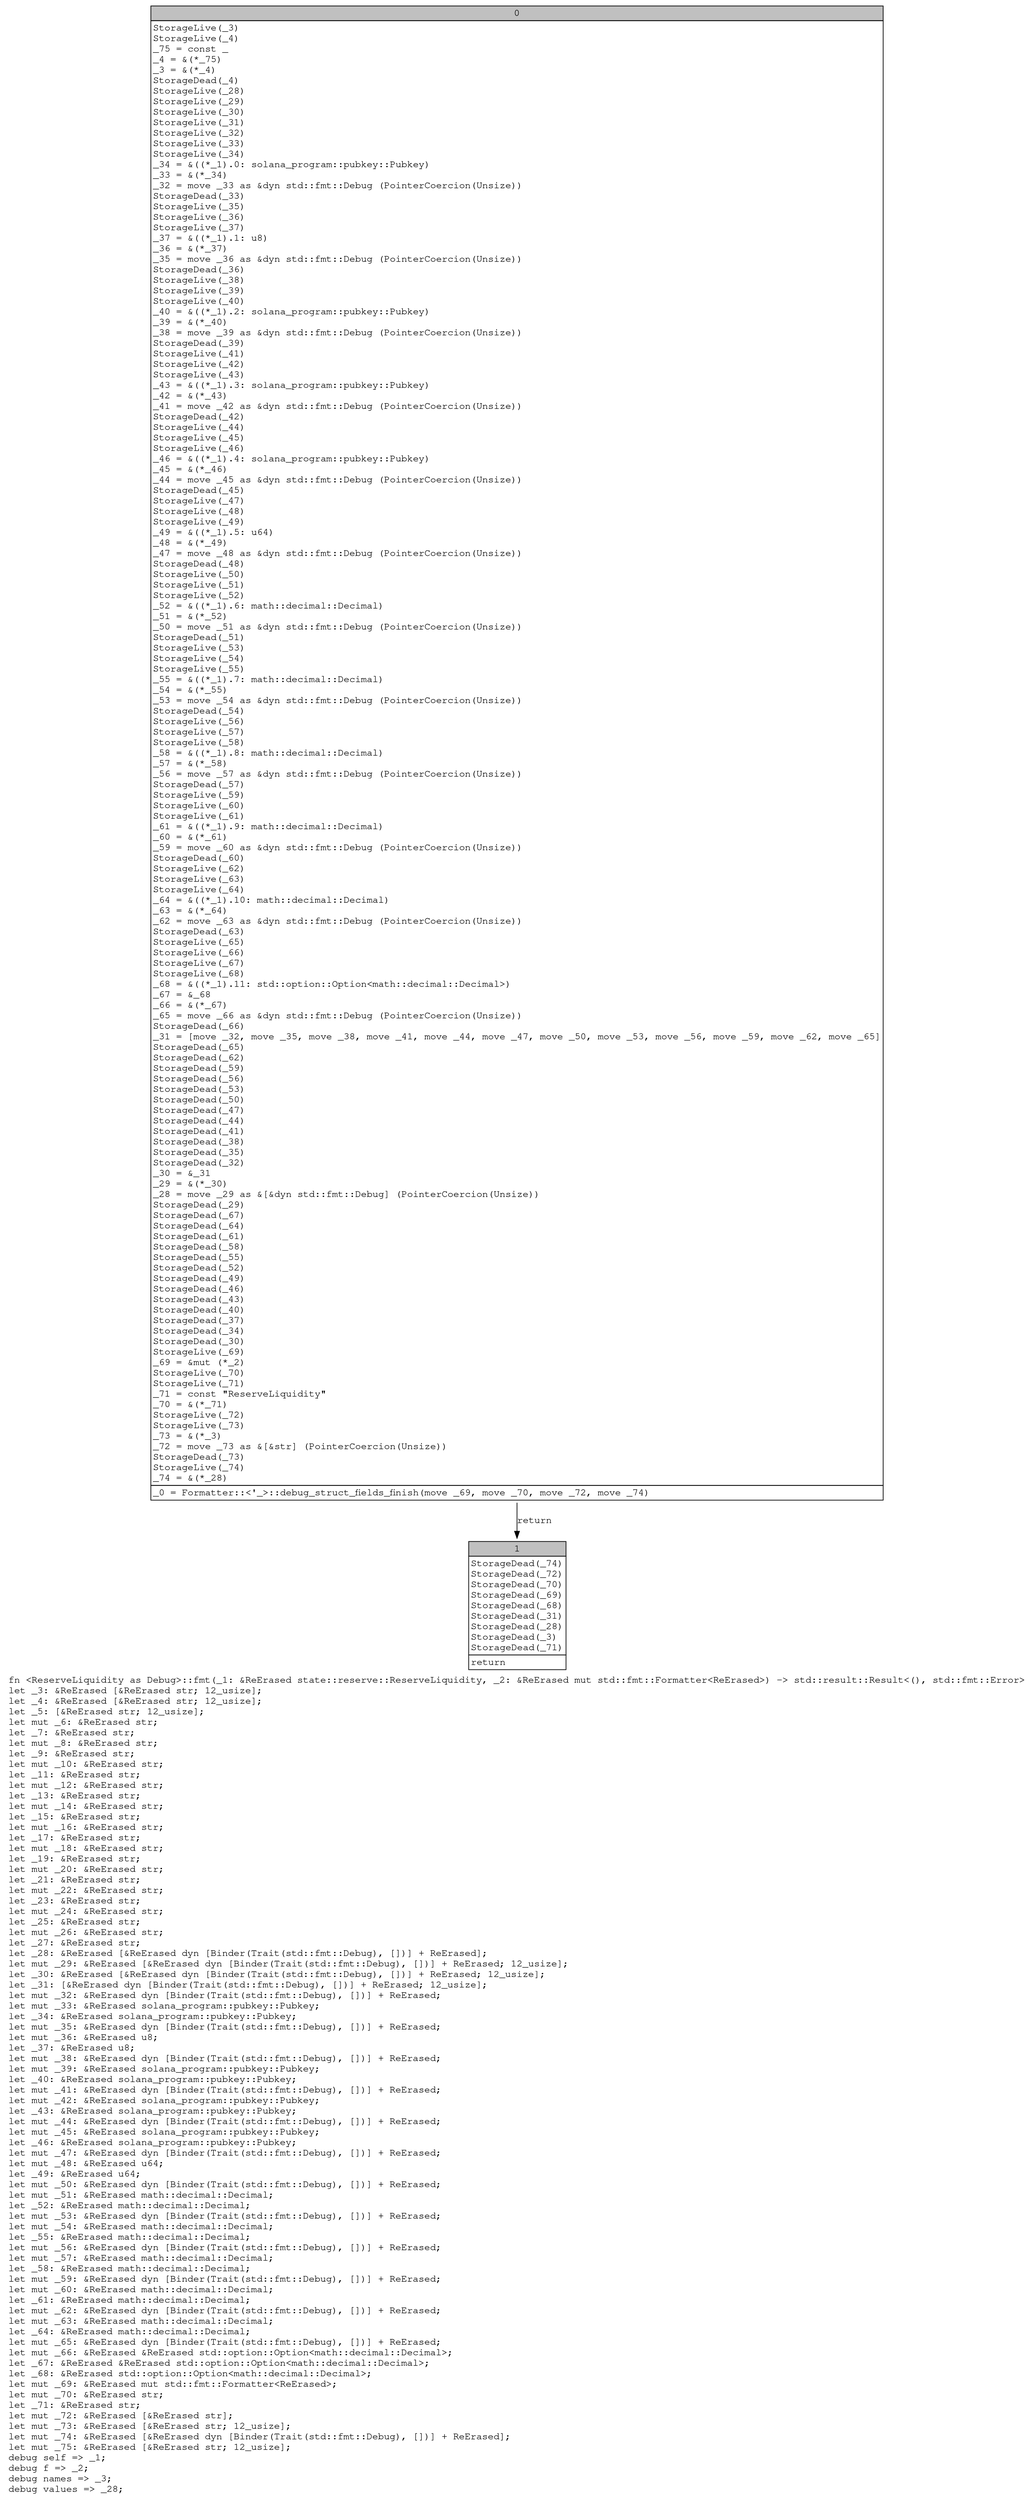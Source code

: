 digraph Mir_0_2331 {
    graph [fontname="Courier, monospace"];
    node [fontname="Courier, monospace"];
    edge [fontname="Courier, monospace"];
    label=<fn &lt;ReserveLiquidity as Debug&gt;::fmt(_1: &amp;ReErased state::reserve::ReserveLiquidity, _2: &amp;ReErased mut std::fmt::Formatter&lt;ReErased&gt;) -&gt; std::result::Result&lt;(), std::fmt::Error&gt;<br align="left"/>let _3: &amp;ReErased [&amp;ReErased str; 12_usize];<br align="left"/>let _4: &amp;ReErased [&amp;ReErased str; 12_usize];<br align="left"/>let _5: [&amp;ReErased str; 12_usize];<br align="left"/>let mut _6: &amp;ReErased str;<br align="left"/>let _7: &amp;ReErased str;<br align="left"/>let mut _8: &amp;ReErased str;<br align="left"/>let _9: &amp;ReErased str;<br align="left"/>let mut _10: &amp;ReErased str;<br align="left"/>let _11: &amp;ReErased str;<br align="left"/>let mut _12: &amp;ReErased str;<br align="left"/>let _13: &amp;ReErased str;<br align="left"/>let mut _14: &amp;ReErased str;<br align="left"/>let _15: &amp;ReErased str;<br align="left"/>let mut _16: &amp;ReErased str;<br align="left"/>let _17: &amp;ReErased str;<br align="left"/>let mut _18: &amp;ReErased str;<br align="left"/>let _19: &amp;ReErased str;<br align="left"/>let mut _20: &amp;ReErased str;<br align="left"/>let _21: &amp;ReErased str;<br align="left"/>let mut _22: &amp;ReErased str;<br align="left"/>let _23: &amp;ReErased str;<br align="left"/>let mut _24: &amp;ReErased str;<br align="left"/>let _25: &amp;ReErased str;<br align="left"/>let mut _26: &amp;ReErased str;<br align="left"/>let _27: &amp;ReErased str;<br align="left"/>let _28: &amp;ReErased [&amp;ReErased dyn [Binder(Trait(std::fmt::Debug), [])] + ReErased];<br align="left"/>let mut _29: &amp;ReErased [&amp;ReErased dyn [Binder(Trait(std::fmt::Debug), [])] + ReErased; 12_usize];<br align="left"/>let _30: &amp;ReErased [&amp;ReErased dyn [Binder(Trait(std::fmt::Debug), [])] + ReErased; 12_usize];<br align="left"/>let _31: [&amp;ReErased dyn [Binder(Trait(std::fmt::Debug), [])] + ReErased; 12_usize];<br align="left"/>let mut _32: &amp;ReErased dyn [Binder(Trait(std::fmt::Debug), [])] + ReErased;<br align="left"/>let mut _33: &amp;ReErased solana_program::pubkey::Pubkey;<br align="left"/>let _34: &amp;ReErased solana_program::pubkey::Pubkey;<br align="left"/>let mut _35: &amp;ReErased dyn [Binder(Trait(std::fmt::Debug), [])] + ReErased;<br align="left"/>let mut _36: &amp;ReErased u8;<br align="left"/>let _37: &amp;ReErased u8;<br align="left"/>let mut _38: &amp;ReErased dyn [Binder(Trait(std::fmt::Debug), [])] + ReErased;<br align="left"/>let mut _39: &amp;ReErased solana_program::pubkey::Pubkey;<br align="left"/>let _40: &amp;ReErased solana_program::pubkey::Pubkey;<br align="left"/>let mut _41: &amp;ReErased dyn [Binder(Trait(std::fmt::Debug), [])] + ReErased;<br align="left"/>let mut _42: &amp;ReErased solana_program::pubkey::Pubkey;<br align="left"/>let _43: &amp;ReErased solana_program::pubkey::Pubkey;<br align="left"/>let mut _44: &amp;ReErased dyn [Binder(Trait(std::fmt::Debug), [])] + ReErased;<br align="left"/>let mut _45: &amp;ReErased solana_program::pubkey::Pubkey;<br align="left"/>let _46: &amp;ReErased solana_program::pubkey::Pubkey;<br align="left"/>let mut _47: &amp;ReErased dyn [Binder(Trait(std::fmt::Debug), [])] + ReErased;<br align="left"/>let mut _48: &amp;ReErased u64;<br align="left"/>let _49: &amp;ReErased u64;<br align="left"/>let mut _50: &amp;ReErased dyn [Binder(Trait(std::fmt::Debug), [])] + ReErased;<br align="left"/>let mut _51: &amp;ReErased math::decimal::Decimal;<br align="left"/>let _52: &amp;ReErased math::decimal::Decimal;<br align="left"/>let mut _53: &amp;ReErased dyn [Binder(Trait(std::fmt::Debug), [])] + ReErased;<br align="left"/>let mut _54: &amp;ReErased math::decimal::Decimal;<br align="left"/>let _55: &amp;ReErased math::decimal::Decimal;<br align="left"/>let mut _56: &amp;ReErased dyn [Binder(Trait(std::fmt::Debug), [])] + ReErased;<br align="left"/>let mut _57: &amp;ReErased math::decimal::Decimal;<br align="left"/>let _58: &amp;ReErased math::decimal::Decimal;<br align="left"/>let mut _59: &amp;ReErased dyn [Binder(Trait(std::fmt::Debug), [])] + ReErased;<br align="left"/>let mut _60: &amp;ReErased math::decimal::Decimal;<br align="left"/>let _61: &amp;ReErased math::decimal::Decimal;<br align="left"/>let mut _62: &amp;ReErased dyn [Binder(Trait(std::fmt::Debug), [])] + ReErased;<br align="left"/>let mut _63: &amp;ReErased math::decimal::Decimal;<br align="left"/>let _64: &amp;ReErased math::decimal::Decimal;<br align="left"/>let mut _65: &amp;ReErased dyn [Binder(Trait(std::fmt::Debug), [])] + ReErased;<br align="left"/>let mut _66: &amp;ReErased &amp;ReErased std::option::Option&lt;math::decimal::Decimal&gt;;<br align="left"/>let _67: &amp;ReErased &amp;ReErased std::option::Option&lt;math::decimal::Decimal&gt;;<br align="left"/>let _68: &amp;ReErased std::option::Option&lt;math::decimal::Decimal&gt;;<br align="left"/>let mut _69: &amp;ReErased mut std::fmt::Formatter&lt;ReErased&gt;;<br align="left"/>let mut _70: &amp;ReErased str;<br align="left"/>let _71: &amp;ReErased str;<br align="left"/>let mut _72: &amp;ReErased [&amp;ReErased str];<br align="left"/>let mut _73: &amp;ReErased [&amp;ReErased str; 12_usize];<br align="left"/>let mut _74: &amp;ReErased [&amp;ReErased dyn [Binder(Trait(std::fmt::Debug), [])] + ReErased];<br align="left"/>let mut _75: &amp;ReErased [&amp;ReErased str; 12_usize];<br align="left"/>debug self =&gt; _1;<br align="left"/>debug f =&gt; _2;<br align="left"/>debug names =&gt; _3;<br align="left"/>debug values =&gt; _28;<br align="left"/>>;
    bb0__0_2331 [shape="none", label=<<table border="0" cellborder="1" cellspacing="0"><tr><td bgcolor="gray" align="center" colspan="1">0</td></tr><tr><td align="left" balign="left">StorageLive(_3)<br/>StorageLive(_4)<br/>_75 = const _<br/>_4 = &amp;(*_75)<br/>_3 = &amp;(*_4)<br/>StorageDead(_4)<br/>StorageLive(_28)<br/>StorageLive(_29)<br/>StorageLive(_30)<br/>StorageLive(_31)<br/>StorageLive(_32)<br/>StorageLive(_33)<br/>StorageLive(_34)<br/>_34 = &amp;((*_1).0: solana_program::pubkey::Pubkey)<br/>_33 = &amp;(*_34)<br/>_32 = move _33 as &amp;dyn std::fmt::Debug (PointerCoercion(Unsize))<br/>StorageDead(_33)<br/>StorageLive(_35)<br/>StorageLive(_36)<br/>StorageLive(_37)<br/>_37 = &amp;((*_1).1: u8)<br/>_36 = &amp;(*_37)<br/>_35 = move _36 as &amp;dyn std::fmt::Debug (PointerCoercion(Unsize))<br/>StorageDead(_36)<br/>StorageLive(_38)<br/>StorageLive(_39)<br/>StorageLive(_40)<br/>_40 = &amp;((*_1).2: solana_program::pubkey::Pubkey)<br/>_39 = &amp;(*_40)<br/>_38 = move _39 as &amp;dyn std::fmt::Debug (PointerCoercion(Unsize))<br/>StorageDead(_39)<br/>StorageLive(_41)<br/>StorageLive(_42)<br/>StorageLive(_43)<br/>_43 = &amp;((*_1).3: solana_program::pubkey::Pubkey)<br/>_42 = &amp;(*_43)<br/>_41 = move _42 as &amp;dyn std::fmt::Debug (PointerCoercion(Unsize))<br/>StorageDead(_42)<br/>StorageLive(_44)<br/>StorageLive(_45)<br/>StorageLive(_46)<br/>_46 = &amp;((*_1).4: solana_program::pubkey::Pubkey)<br/>_45 = &amp;(*_46)<br/>_44 = move _45 as &amp;dyn std::fmt::Debug (PointerCoercion(Unsize))<br/>StorageDead(_45)<br/>StorageLive(_47)<br/>StorageLive(_48)<br/>StorageLive(_49)<br/>_49 = &amp;((*_1).5: u64)<br/>_48 = &amp;(*_49)<br/>_47 = move _48 as &amp;dyn std::fmt::Debug (PointerCoercion(Unsize))<br/>StorageDead(_48)<br/>StorageLive(_50)<br/>StorageLive(_51)<br/>StorageLive(_52)<br/>_52 = &amp;((*_1).6: math::decimal::Decimal)<br/>_51 = &amp;(*_52)<br/>_50 = move _51 as &amp;dyn std::fmt::Debug (PointerCoercion(Unsize))<br/>StorageDead(_51)<br/>StorageLive(_53)<br/>StorageLive(_54)<br/>StorageLive(_55)<br/>_55 = &amp;((*_1).7: math::decimal::Decimal)<br/>_54 = &amp;(*_55)<br/>_53 = move _54 as &amp;dyn std::fmt::Debug (PointerCoercion(Unsize))<br/>StorageDead(_54)<br/>StorageLive(_56)<br/>StorageLive(_57)<br/>StorageLive(_58)<br/>_58 = &amp;((*_1).8: math::decimal::Decimal)<br/>_57 = &amp;(*_58)<br/>_56 = move _57 as &amp;dyn std::fmt::Debug (PointerCoercion(Unsize))<br/>StorageDead(_57)<br/>StorageLive(_59)<br/>StorageLive(_60)<br/>StorageLive(_61)<br/>_61 = &amp;((*_1).9: math::decimal::Decimal)<br/>_60 = &amp;(*_61)<br/>_59 = move _60 as &amp;dyn std::fmt::Debug (PointerCoercion(Unsize))<br/>StorageDead(_60)<br/>StorageLive(_62)<br/>StorageLive(_63)<br/>StorageLive(_64)<br/>_64 = &amp;((*_1).10: math::decimal::Decimal)<br/>_63 = &amp;(*_64)<br/>_62 = move _63 as &amp;dyn std::fmt::Debug (PointerCoercion(Unsize))<br/>StorageDead(_63)<br/>StorageLive(_65)<br/>StorageLive(_66)<br/>StorageLive(_67)<br/>StorageLive(_68)<br/>_68 = &amp;((*_1).11: std::option::Option&lt;math::decimal::Decimal&gt;)<br/>_67 = &amp;_68<br/>_66 = &amp;(*_67)<br/>_65 = move _66 as &amp;dyn std::fmt::Debug (PointerCoercion(Unsize))<br/>StorageDead(_66)<br/>_31 = [move _32, move _35, move _38, move _41, move _44, move _47, move _50, move _53, move _56, move _59, move _62, move _65]<br/>StorageDead(_65)<br/>StorageDead(_62)<br/>StorageDead(_59)<br/>StorageDead(_56)<br/>StorageDead(_53)<br/>StorageDead(_50)<br/>StorageDead(_47)<br/>StorageDead(_44)<br/>StorageDead(_41)<br/>StorageDead(_38)<br/>StorageDead(_35)<br/>StorageDead(_32)<br/>_30 = &amp;_31<br/>_29 = &amp;(*_30)<br/>_28 = move _29 as &amp;[&amp;dyn std::fmt::Debug] (PointerCoercion(Unsize))<br/>StorageDead(_29)<br/>StorageDead(_67)<br/>StorageDead(_64)<br/>StorageDead(_61)<br/>StorageDead(_58)<br/>StorageDead(_55)<br/>StorageDead(_52)<br/>StorageDead(_49)<br/>StorageDead(_46)<br/>StorageDead(_43)<br/>StorageDead(_40)<br/>StorageDead(_37)<br/>StorageDead(_34)<br/>StorageDead(_30)<br/>StorageLive(_69)<br/>_69 = &amp;mut (*_2)<br/>StorageLive(_70)<br/>StorageLive(_71)<br/>_71 = const &quot;ReserveLiquidity&quot;<br/>_70 = &amp;(*_71)<br/>StorageLive(_72)<br/>StorageLive(_73)<br/>_73 = &amp;(*_3)<br/>_72 = move _73 as &amp;[&amp;str] (PointerCoercion(Unsize))<br/>StorageDead(_73)<br/>StorageLive(_74)<br/>_74 = &amp;(*_28)<br/></td></tr><tr><td align="left">_0 = Formatter::&lt;'_&gt;::debug_struct_fields_finish(move _69, move _70, move _72, move _74)</td></tr></table>>];
    bb1__0_2331 [shape="none", label=<<table border="0" cellborder="1" cellspacing="0"><tr><td bgcolor="gray" align="center" colspan="1">1</td></tr><tr><td align="left" balign="left">StorageDead(_74)<br/>StorageDead(_72)<br/>StorageDead(_70)<br/>StorageDead(_69)<br/>StorageDead(_68)<br/>StorageDead(_31)<br/>StorageDead(_28)<br/>StorageDead(_3)<br/>StorageDead(_71)<br/></td></tr><tr><td align="left">return</td></tr></table>>];
    bb0__0_2331 -> bb1__0_2331 [label="return"];
}
